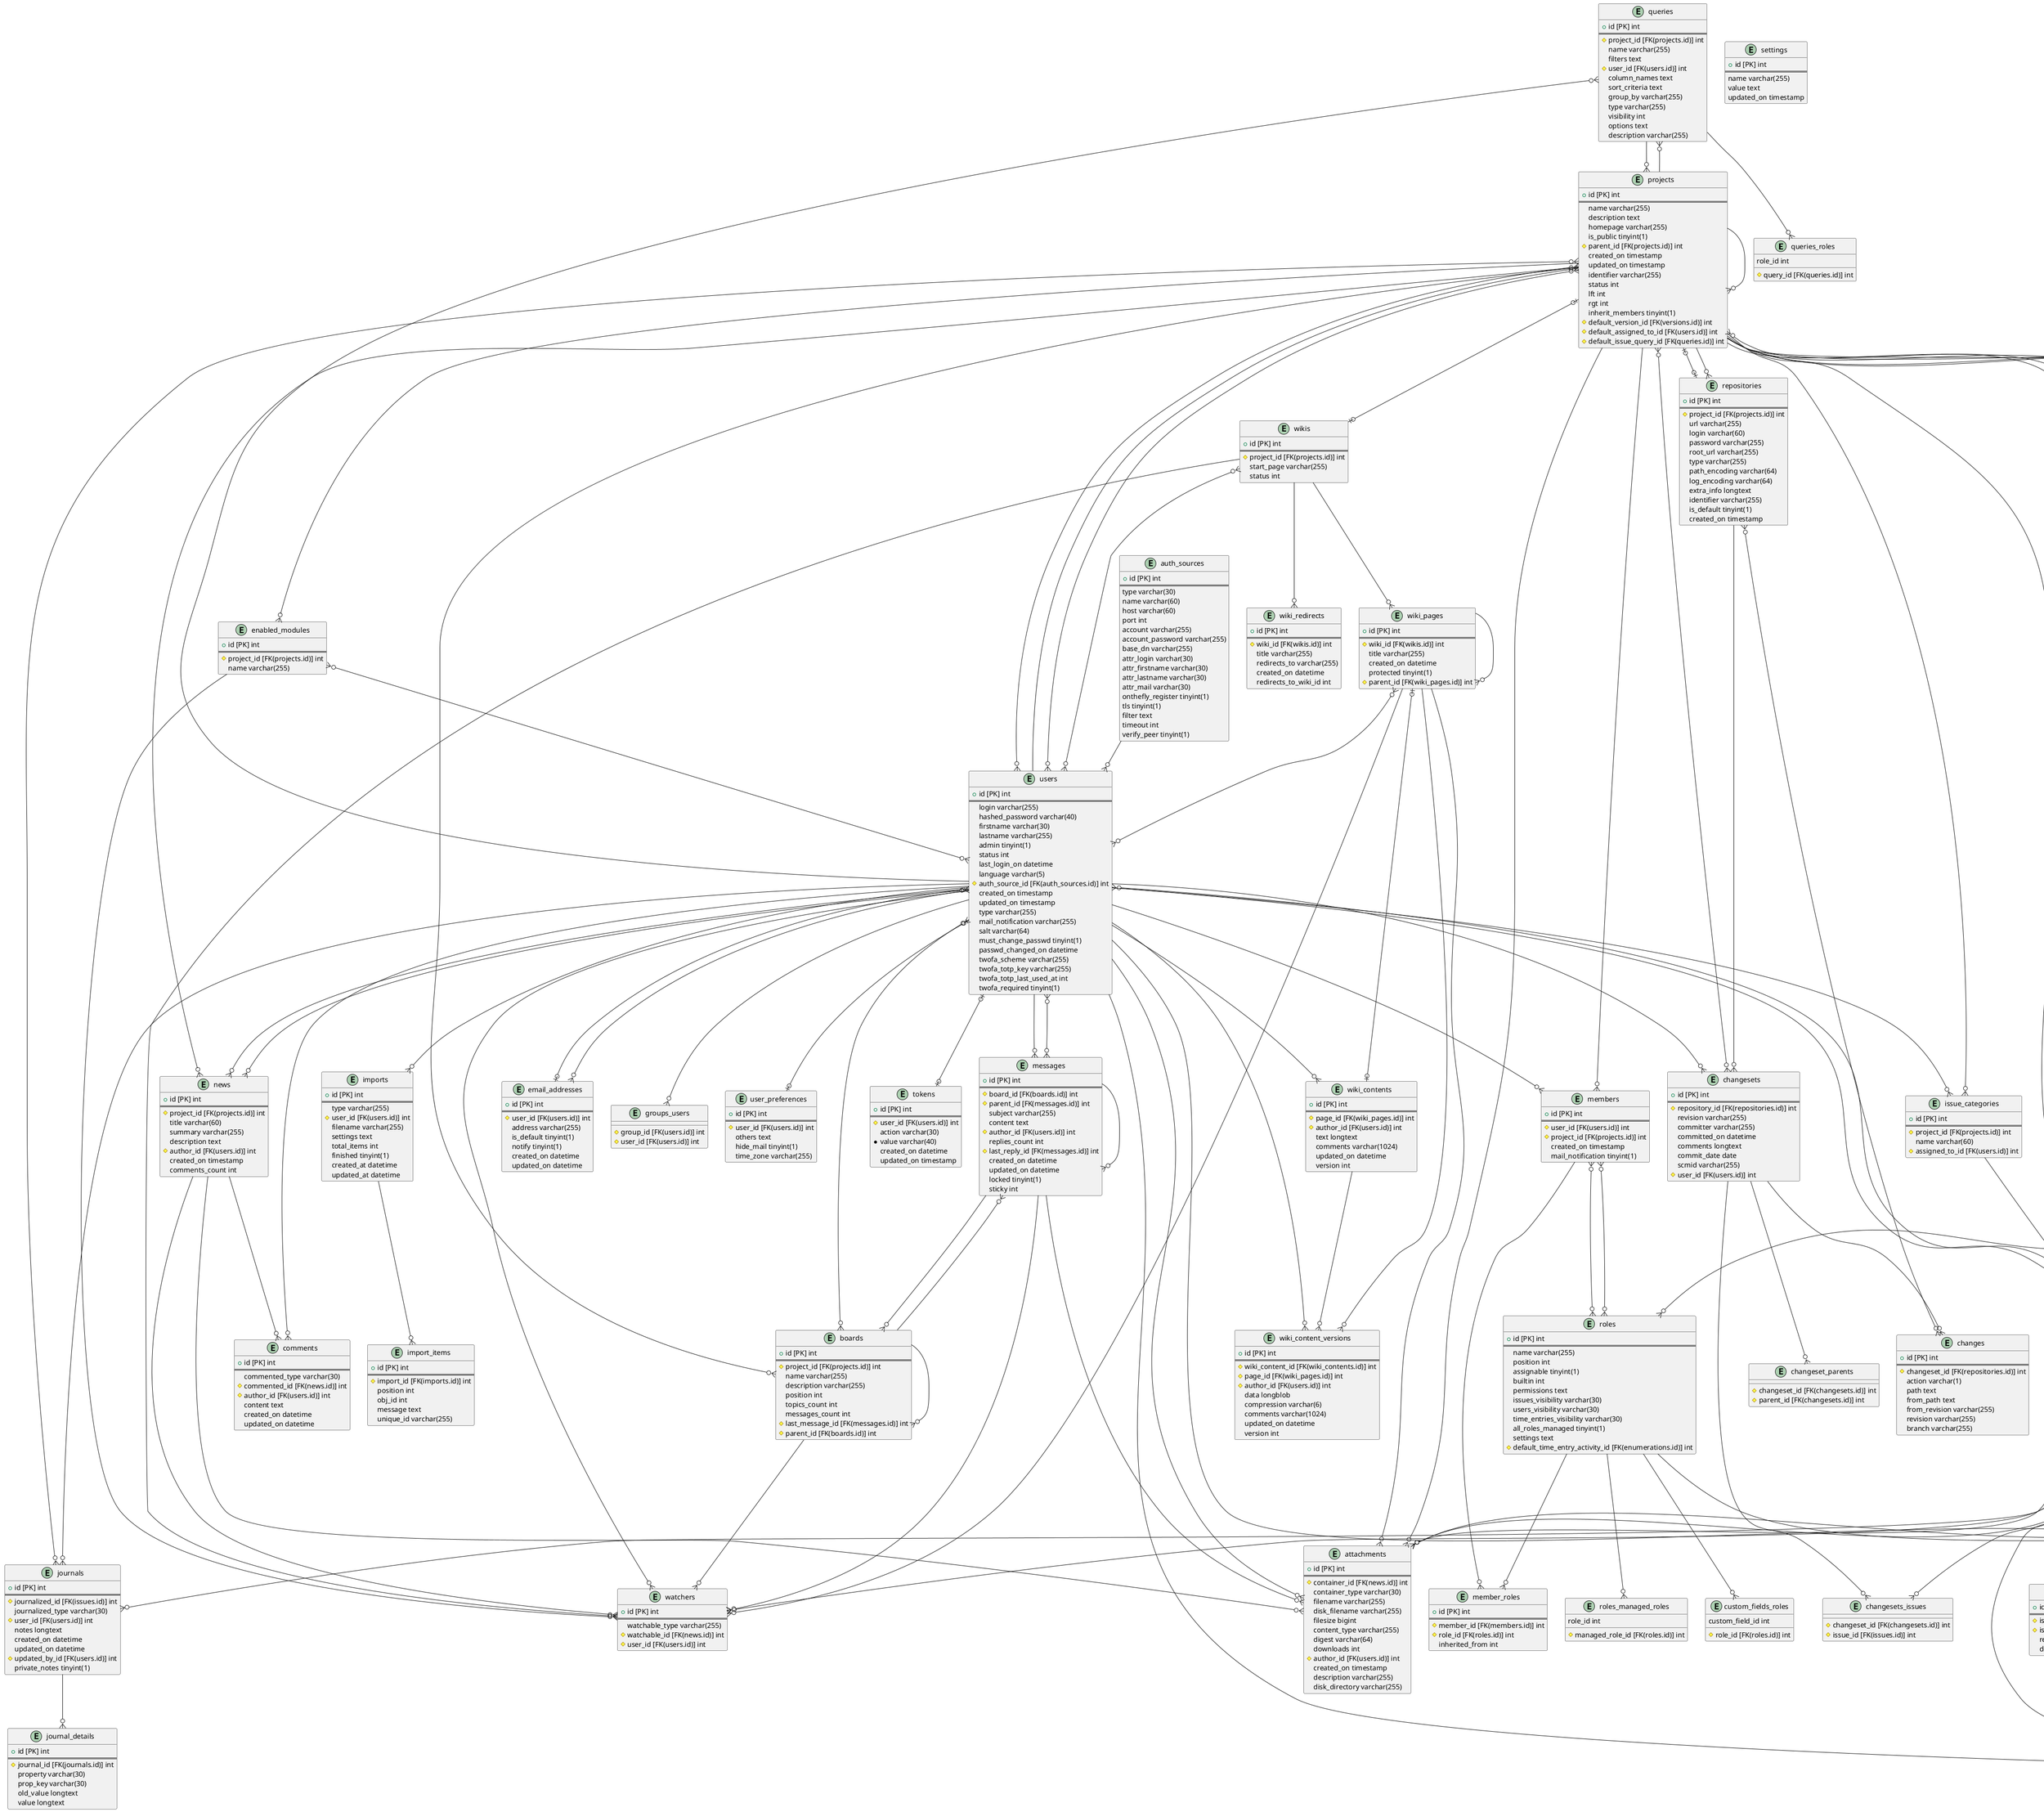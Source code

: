 ```
% docker compose exec redmine rails export:entity_relationship_diagram_plantuml
Warning: Missing model class for relation:
  Model: HABTM_Queries
  Relation: left_side
  Class Name: LeftSide
Warning: Missing model class for relation:
  Model: HABTM_ManagedRoles
  Relation: left_side
  Class Name: LeftSide
Warning: Missing model class for relation:
  Model: HABTM_CustomFields
  Relation: left_side
  Class Name: LeftSide
Warning: Missing model class for relation:
  Model: HABTM_Projects
  Relation: left_side
  Class Name: LeftSide
Warning: Missing model class for relation:
  Model: HABTM_IssueCustomFields
  Relation: left_side
  Class Name: LeftSide
Warning: Missing model class for relation:
  Model: HABTM_Trackers
  Relation: left_side
  Class Name: LeftSide
Warning: Missing model class for relation:
  Model: HABTM_Changesets
  Relation: left_side
  Class Name: LeftSide
Warning: Missing model class for relation:
  Model: HABTM_Users
  Relation: left_side
  Class Name: LeftSide
Warning: Missing model class for relation:
  Model: HABTM_Children
  Relation: left_side
  Class Name: LeftSide
Warning: Missing model class for relation:
  Model: HABTM_Parents
  Relation: left_side
  Class Name: LeftSide
Warning: Missing model class for relation:
  Model: HABTM_Issues
  Relation: left_side
  Class Name: LeftSide
Warning: Missing model class for relation:
  Model: HABTM_Groups
  Relation: left_side
  Class Name: LeftSide
Warning: Missing model class for relation:
  Model: HABTM_Roles
  Relation: left_side
  Class Name: LeftSide
```
```plantuml
@startuml redmine_erd

entity "queries_roles" {
# query_id [FK(queries.id)] int
role_id int
}


entity "roles_managed_roles" {
role_id int
# managed_role_id [FK(roles.id)] int
}


entity "custom_fields_trackers" {
# custom_field_id [FK(custom_fields.id)] int
# tracker_id [FK(trackers.id)] int
}


entity "custom_fields_projects" {
# custom_field_id [FK(custom_fields.id)] int
# project_id [FK(projects.id)] int
}


entity "changesets_issues" {
# changeset_id [FK(changesets.id)] int
# issue_id [FK(issues.id)] int
}


entity "groups_users" {
# group_id [FK(users.id)] int
# user_id [FK(users.id)] int
}


entity "changeset_parents" {
# changeset_id [FK(changesets.id)] int
# parent_id [FK(changesets.id)] int
}


entity "custom_fields_roles" {
custom_field_id int
# role_id [FK(roles.id)] int
}


entity "workflows" {
+ id [PK] int
==
# tracker_id [FK(trackers.id)] int
# old_status_id [FK(issue_statuses.id)] int
# new_status_id [FK(issue_statuses.id)] int
# role_id [FK(roles.id)] int
assignee tinyint(1)
author tinyint(1)
type varchar(30)
field_name varchar(30)
rule varchar(30)
}


entity "wiki_redirects" {
+ id [PK] int
==
# wiki_id [FK(wikis.id)] int
title varchar(255)
redirects_to varchar(255)
created_on datetime
redirects_to_wiki_id int
}


entity "wiki_pages" {
+ id [PK] int
==
# wiki_id [FK(wikis.id)] int
title varchar(255)
created_on datetime
protected tinyint(1)
# parent_id [FK(wiki_pages.id)] int
}


entity "wiki_content_versions" {
+ id [PK] int
==
# wiki_content_id [FK(wiki_contents.id)] int
# page_id [FK(wiki_pages.id)] int
# author_id [FK(users.id)] int
data longblob
compression varchar(6)
comments varchar(1024)
updated_on datetime
version int
}


entity "wiki_contents" {
+ id [PK] int
==
# page_id [FK(wiki_pages.id)] int
# author_id [FK(users.id)] int
text longtext
comments varchar(1024)
updated_on datetime
version int
}


entity "wikis" {
+ id [PK] int
==
# project_id [FK(projects.id)] int
start_page varchar(255)
status int
}


entity "watchers" {
+ id [PK] int
==
watchable_type varchar(255)
# watchable_id [FK(news.id)] int
# user_id [FK(users.id)] int
}


entity "user_preferences" {
+ id [PK] int
==
# user_id [FK(users.id)] int
others text
hide_mail tinyint(1)
time_zone varchar(255)
}


entity "tokens" {
+ id [PK] int
==
# user_id [FK(users.id)] int
action varchar(30)
* value varchar(40)
created_on datetime
updated_on timestamp
}


entity "time_entries" {
+ id [PK] int
==
# project_id [FK(projects.id)] int
# author_id [FK(users.id)] int
# user_id [FK(users.id)] int
# issue_id [FK(issues.id)] int
hours float
comments varchar(1024)
# activity_id [FK(enumerations.id)] int
spent_on date
tyear int
tmonth int
tweek int
created_on datetime
updated_on datetime
}


entity "roles" {
+ id [PK] int
==
name varchar(255)
position int
assignable tinyint(1)
builtin int
permissions text
issues_visibility varchar(30)
users_visibility varchar(30)
time_entries_visibility varchar(30)
all_roles_managed tinyint(1)
settings text
# default_time_entry_activity_id [FK(enumerations.id)] int
}


entity "messages" {
+ id [PK] int
==
# board_id [FK(boards.id)] int
# parent_id [FK(messages.id)] int
subject varchar(255)
content text
# author_id [FK(users.id)] int
replies_count int
# last_reply_id [FK(messages.id)] int
created_on datetime
updated_on datetime
locked tinyint(1)
sticky int
}


entity "member_roles" {
+ id [PK] int
==
# member_id [FK(members.id)] int
# role_id [FK(roles.id)] int
inherited_from int
}


entity "journal_details" {
+ id [PK] int
==
# journal_id [FK(journals.id)] int
property varchar(30)
prop_key varchar(30)
old_value longtext
value longtext
}


entity "journals" {
+ id [PK] int
==
# journalized_id [FK(issues.id)] int
journalized_type varchar(30)
# user_id [FK(users.id)] int
notes longtext
created_on datetime
updated_on datetime
# updated_by_id [FK(users.id)] int
private_notes tinyint(1)
}


entity "issue_statuses" {
+ id [PK] int
==
name varchar(30)
description varchar(255)
is_closed tinyint(1)
position int
default_done_ratio int
}


entity "trackers" {
+ id [PK] int
==
name varchar(30)
description varchar(255)
position int
is_in_roadmap tinyint(1)
fields_bits int
# default_status_id [FK(issue_statuses.id)] int
}


entity "projects" {
+ id [PK] int
==
name varchar(255)
description text
homepage varchar(255)
is_public tinyint(1)
# parent_id [FK(projects.id)] int
created_on timestamp
updated_on timestamp
identifier varchar(255)
status int
lft int
rgt int
inherit_members tinyint(1)
# default_version_id [FK(versions.id)] int
# default_assigned_to_id [FK(users.id)] int
# default_issue_query_id [FK(queries.id)] int
}


entity "issues" {
+ id [PK] int
==
# tracker_id [FK(trackers.id)] int
# project_id [FK(projects.id)] int
subject varchar(255)
description longtext
due_date date
# category_id [FK(issue_categories.id)] int
# status_id [FK(issue_statuses.id)] int
# assigned_to_id [FK(users.id)] int
# priority_id [FK(enumerations.id)] int
# fixed_version_id [FK(versions.id)] int
# author_id [FK(users.id)] int
lock_version int
created_on timestamp
updated_on timestamp
start_date date
done_ratio int
estimated_hours float
# parent_id [FK(issues.id)] int
root_id int
lft int
rgt int
is_private tinyint(1)
closed_on datetime
}


entity "import_items" {
+ id [PK] int
==
# import_id [FK(imports.id)] int
position int
obj_id int
message text
unique_id varchar(255)
}


entity "imports" {
+ id [PK] int
==
type varchar(255)
# user_id [FK(users.id)] int
filename varchar(255)
settings text
total_items int
finished tinyint(1)
created_at datetime
updated_at datetime
}


entity "enabled_modules" {
+ id [PK] int
==
# project_id [FK(projects.id)] int
name varchar(255)
}


entity "email_addresses" {
+ id [PK] int
==
# user_id [FK(users.id)] int
address varchar(255)
is_default tinyint(1)
notify tinyint(1)
created_on datetime
updated_on datetime
}


entity "custom_values" {
+ id [PK] int
==
customized_type varchar(30)
# customized_id [FK(enumerations.id)] int
# custom_field_id [FK(custom_fields.id)] int
value longtext
}


entity "custom_field_enumerations" {
+ id [PK] int
==
# custom_field_id [FK(custom_fields.id)] int
name varchar(255)
active tinyint(1)
position int
}


entity "comments" {
+ id [PK] int
==
commented_type varchar(30)
# commented_id [FK(news.id)] int
# author_id [FK(users.id)] int
content text
created_on datetime
updated_on datetime
}


entity "repositories" {
+ id [PK] int
==
# project_id [FK(projects.id)] int
url varchar(255)
login varchar(60)
password varchar(255)
root_url varchar(255)
type varchar(255)
path_encoding varchar(64)
log_encoding varchar(64)
extra_info longtext
identifier varchar(255)
is_default tinyint(1)
created_on timestamp
}


entity "changesets" {
+ id [PK] int
==
# repository_id [FK(repositories.id)] int
revision varchar(255)
committer varchar(255)
committed_on datetime
comments longtext
commit_date date
scmid varchar(255)
# user_id [FK(users.id)] int
}


entity "changes" {
+ id [PK] int
==
# changeset_id [FK(repositories.id)] int
action varchar(1)
path text
from_path text
from_revision varchar(255)
revision varchar(255)
branch varchar(255)
}


entity "boards" {
+ id [PK] int
==
# project_id [FK(projects.id)] int
name varchar(255)
description varchar(255)
position int
topics_count int
messages_count int
# last_message_id [FK(messages.id)] int
# parent_id [FK(boards.id)] int
}


entity "auth_sources" {
+ id [PK] int
==
type varchar(30)
name varchar(60)
host varchar(60)
port int
account varchar(255)
account_password varchar(255)
base_dn varchar(255)
attr_login varchar(30)
attr_firstname varchar(30)
attr_lastname varchar(30)
attr_mail varchar(30)
onthefly_register tinyint(1)
tls tinyint(1)
filter text
timeout int
verify_peer tinyint(1)
}


entity "attachments" {
+ id [PK] int
==
# container_id [FK(news.id)] int
container_type varchar(30)
filename varchar(255)
disk_filename varchar(255)
filesize bigint
content_type varchar(255)
digest varchar(64)
downloads int
# author_id [FK(users.id)] int
created_on timestamp
description varchar(255)
disk_directory varchar(255)
}


entity "settings" {
+ id [PK] int
==
name varchar(255)
value text
updated_on timestamp
}


entity "users" {
+ id [PK] int
==
login varchar(255)
hashed_password varchar(40)
firstname varchar(30)
lastname varchar(255)
admin tinyint(1)
status int
last_login_on datetime
language varchar(5)
# auth_source_id [FK(auth_sources.id)] int
created_on timestamp
updated_on timestamp
type varchar(255)
mail_notification varchar(255)
salt varchar(64)
must_change_passwd tinyint(1)
passwd_changed_on datetime
twofa_scheme varchar(255)
twofa_totp_key varchar(255)
twofa_totp_last_used_at int
twofa_required tinyint(1)
}


entity "versions" {
+ id [PK] int
==
# project_id [FK(projects.id)] int
name varchar(255)
description varchar(255)
effective_date date
created_on timestamp
updated_on timestamp
wiki_page_title varchar(255)
status varchar(255)
sharing varchar(255)
}


entity "members" {
+ id [PK] int
==
# user_id [FK(users.id)] int
# project_id [FK(projects.id)] int
created_on timestamp
mail_notification tinyint(1)
}


entity "issue_categories" {
+ id [PK] int
==
# project_id [FK(projects.id)] int
name varchar(60)
# assigned_to_id [FK(users.id)] int
}


entity "documents" {
+ id [PK] int
==
# project_id [FK(projects.id)] int
# category_id [FK(enumerations.id)] int
title varchar(255)
description text
created_on timestamp
}


entity "news" {
+ id [PK] int
==
# project_id [FK(projects.id)] int
title varchar(60)
summary varchar(255)
description text
# author_id [FK(users.id)] int
created_on timestamp
comments_count int
}


entity "queries" {
+ id [PK] int
==
# project_id [FK(projects.id)] int
name varchar(255)
filters text
# user_id [FK(users.id)] int
column_names text
sort_criteria text
group_by varchar(255)
type varchar(255)
visibility int
options text
description varchar(255)
}


entity "enumerations" {
+ id [PK] int
==
name varchar(30)
position int
is_default tinyint(1)
type varchar(255)
active tinyint(1)
# project_id [FK(projects.id)] int
# parent_id [FK(enumerations.id)] int
position_name varchar(30)
}


entity "issue_relations" {
+ id [PK] int
==
# issue_from_id [FK(issues.id)] int
# issue_to_id [FK(issues.id)] int
relation_type varchar(255)
delay int
}


entity "custom_fields" {
+ id [PK] int
==
type varchar(30)
name varchar(30)
field_format varchar(30)
possible_values text
regexp varchar(255)
min_length int
max_length int
is_required tinyint(1)
is_for_all tinyint(1)
is_filter tinyint(1)
position int
searchable tinyint(1)
default_value text
editable tinyint(1)
visible tinyint(1)
multiple tinyint(1)
format_store text
description text
}


queries --o{ queries_roles
roles --o{ roles_managed_roles
custom_fields --o{ custom_fields_trackers
projects --o{ custom_fields_projects
custom_fields --o{ custom_fields_projects
trackers --o{ custom_fields_trackers
changesets --o{ changesets_issues
users --o{ groups_users
changesets --o{ changeset_parents
issues --o{ changesets_issues
roles --o{ custom_fields_roles
roles --o{ workflows
trackers --o{ workflows
issue_statuses --o{ workflows
wikis --o{ wiki_redirects
wikis --o{ wiki_pages
wiki_pages |o--o| wiki_contents
wiki_pages --o{ attachments
wiki_pages --o{ wiki_pages
wiki_pages --o{ watchers
wiki_pages }o--o{ users
wiki_pages --o{ wiki_content_versions
users --o{ wiki_content_versions
users --o{ wiki_contents
wiki_contents --o{ wiki_content_versions
wikis --o{ watchers
wikis }o--o{ users
users --o{ watchers
projects --o{ time_entries
issues --o{ time_entries
users --o{ time_entries
enumerations --o{ time_entries
time_entries --o{ custom_values
enumerations --o{ roles
roles --o{ member_roles
roles }o--o{ members
boards --o{ messages
users --o{ messages
messages --o{ messages
messages --o{ attachments
messages --o{ watchers
messages }o--o{ users
members --o{ member_roles
journals --o{ journal_details
issues --o{ journals
users --o{ journals
issue_statuses --o{ trackers
trackers --o{ issues
projects --o{ projects
projects --o{ members
projects }o--o{ users
projects --o{ enabled_modules
projects --o{ issues
projects }o--o{ journals
projects --o{ versions
versions --o{ projects
users --o{ projects
projects --o{ enumerations
projects --o{ queries
projects --o{ documents
projects --o{ news
projects --o{ issue_categories
projects --o{ boards
projects |o--o| repositories
projects --o{ repositories
projects }o--o{ changesets
projects |o--o| wikis
queries --o{ projects
projects --o{ attachments
projects --o{ custom_values
issues --o{ issues
issue_statuses --o{ issues
users --o{ issues
versions --o{ issues
enumerations --o{ issues
issue_categories --o{ issues
issues --o{ issue_relations
issues --o{ attachments
issues --o{ custom_values
issues --o{ watchers
issues }o--o{ users
imports --o{ import_items
users --o{ imports
enabled_modules --o{ watchers
enabled_modules }o--o{ users
custom_fields --o{ custom_values
custom_fields --o{ custom_field_enumerations
users --o{ comments
repositories --o{ changesets
repositories }o--o{ changes
users --o{ changesets
changesets --o{ changes
messages --o{ boards
boards --o{ boards
boards --o{ watchers
boards }o--o{ users
auth_sources --o{ users
users --o{ attachments
users --o{ members
users }o--o{ projects
users --o{ issue_categories
versions --o{ custom_values
versions --o{ attachments
members }o--o{ roles
enumerations --o{ documents
documents --o{ attachments
documents --o{ custom_values
users --o{ news
news --o{ comments
news --o{ attachments
news --o{ watchers
news }o--o{ users
users --o{ queries
enumerations --o{ custom_values
enumerations --o{ enumerations
users --o{ custom_values
users |o--o| user_preferences
users |o--o| tokens
users |o--o| email_addresses
users --o{ email_addresses
@enduml
```